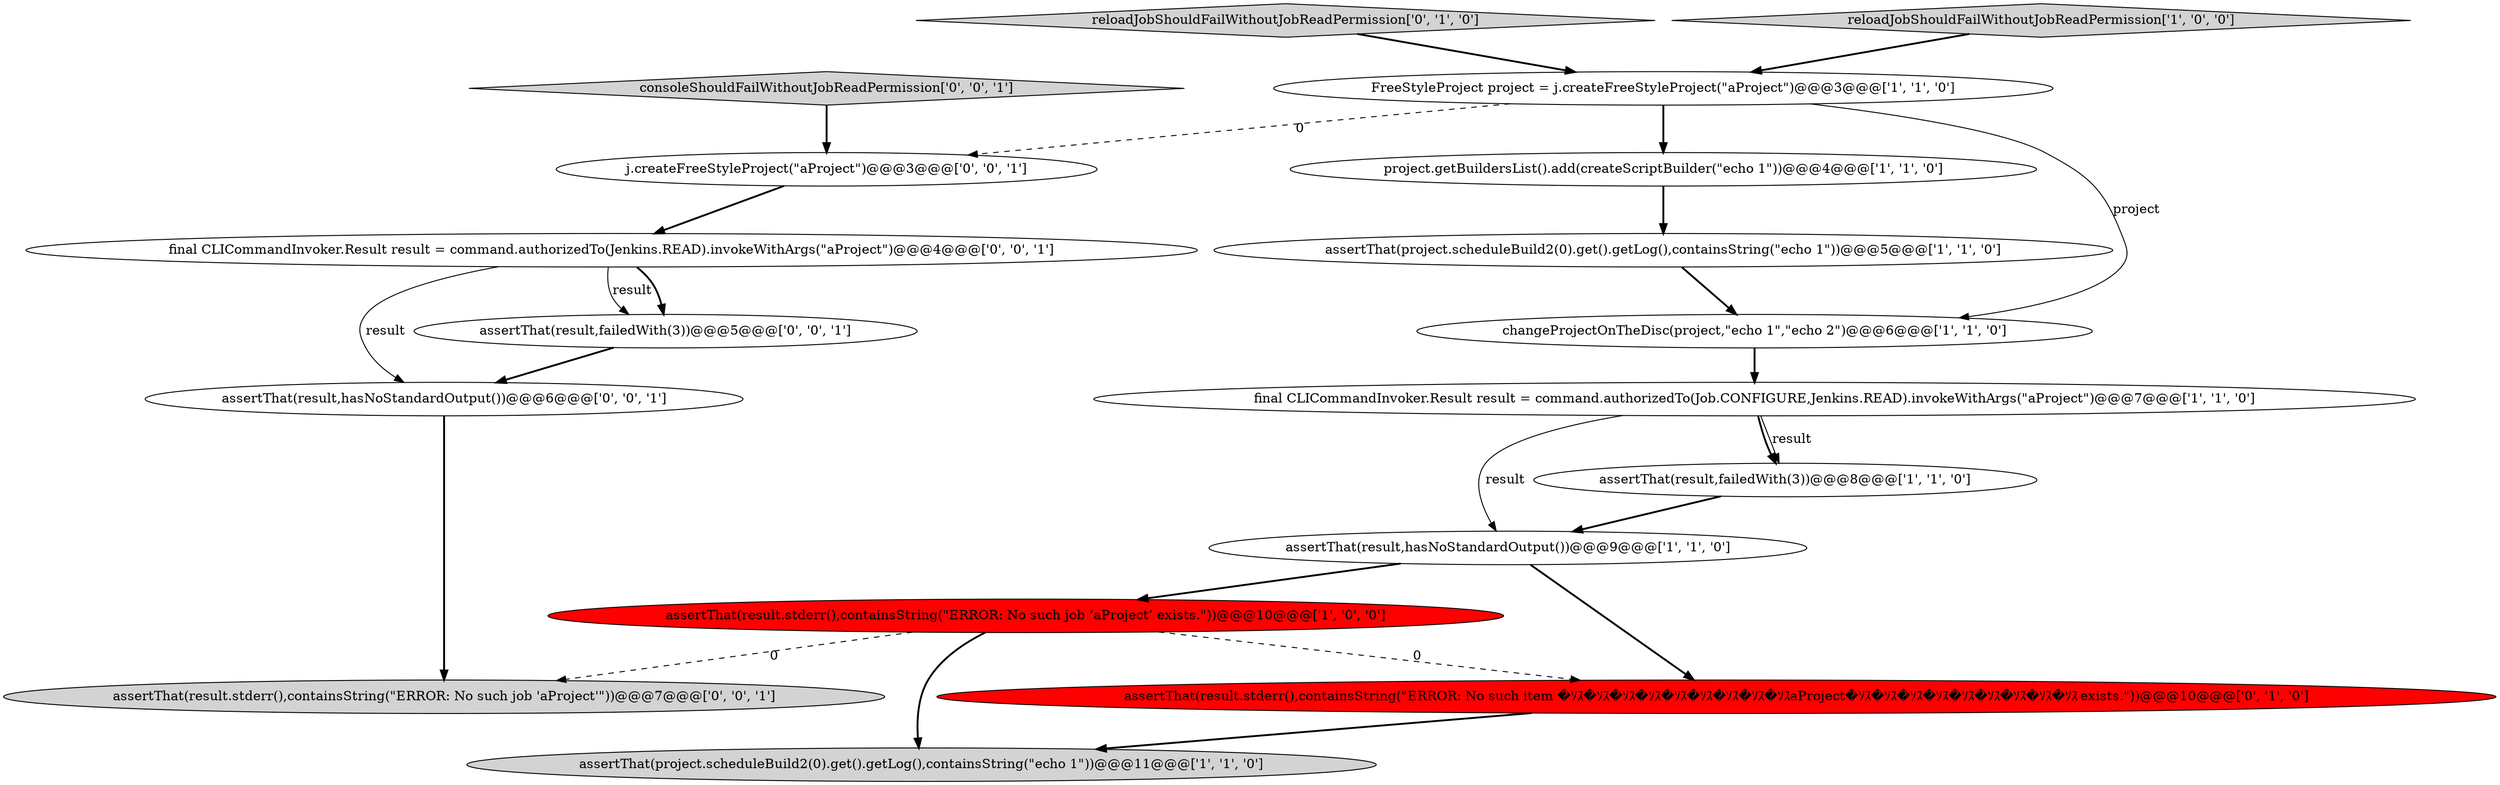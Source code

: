 digraph {
14 [style = filled, label = "assertThat(result,failedWith(3))@@@5@@@['0', '0', '1']", fillcolor = white, shape = ellipse image = "AAA0AAABBB3BBB"];
1 [style = filled, label = "assertThat(result,hasNoStandardOutput())@@@9@@@['1', '1', '0']", fillcolor = white, shape = ellipse image = "AAA0AAABBB1BBB"];
0 [style = filled, label = "FreeStyleProject project = j.createFreeStyleProject(\"aProject\")@@@3@@@['1', '1', '0']", fillcolor = white, shape = ellipse image = "AAA0AAABBB1BBB"];
12 [style = filled, label = "assertThat(result.stderr(),containsString(\"ERROR: No such job 'aProject'\"))@@@7@@@['0', '0', '1']", fillcolor = lightgray, shape = ellipse image = "AAA0AAABBB3BBB"];
13 [style = filled, label = "assertThat(result,hasNoStandardOutput())@@@6@@@['0', '0', '1']", fillcolor = white, shape = ellipse image = "AAA0AAABBB3BBB"];
9 [style = filled, label = "assertThat(result,failedWith(3))@@@8@@@['1', '1', '0']", fillcolor = white, shape = ellipse image = "AAA0AAABBB1BBB"];
2 [style = filled, label = "assertThat(project.scheduleBuild2(0).get().getLog(),containsString(\"echo 1\"))@@@5@@@['1', '1', '0']", fillcolor = white, shape = ellipse image = "AAA0AAABBB1BBB"];
15 [style = filled, label = "consoleShouldFailWithoutJobReadPermission['0', '0', '1']", fillcolor = lightgray, shape = diamond image = "AAA0AAABBB3BBB"];
16 [style = filled, label = "j.createFreeStyleProject(\"aProject\")@@@3@@@['0', '0', '1']", fillcolor = white, shape = ellipse image = "AAA0AAABBB3BBB"];
5 [style = filled, label = "changeProjectOnTheDisc(project,\"echo 1\",\"echo 2\")@@@6@@@['1', '1', '0']", fillcolor = white, shape = ellipse image = "AAA0AAABBB1BBB"];
10 [style = filled, label = "reloadJobShouldFailWithoutJobReadPermission['0', '1', '0']", fillcolor = lightgray, shape = diamond image = "AAA0AAABBB2BBB"];
3 [style = filled, label = "reloadJobShouldFailWithoutJobReadPermission['1', '0', '0']", fillcolor = lightgray, shape = diamond image = "AAA0AAABBB1BBB"];
4 [style = filled, label = "final CLICommandInvoker.Result result = command.authorizedTo(Job.CONFIGURE,Jenkins.READ).invokeWithArgs(\"aProject\")@@@7@@@['1', '1', '0']", fillcolor = white, shape = ellipse image = "AAA0AAABBB1BBB"];
11 [style = filled, label = "assertThat(result.stderr(),containsString(\"ERROR: No such item �ｿｽ�ｿｽ�ｿｽ�ｿｽ�ｿｽ�ｿｽ�ｿｽ�ｿｽ�ｿｽaProject�ｿｽ�ｿｽ�ｿｽ�ｿｽ�ｿｽ�ｿｽ�ｿｽ�ｿｽ�ｿｽ exists.\"))@@@10@@@['0', '1', '0']", fillcolor = red, shape = ellipse image = "AAA1AAABBB2BBB"];
7 [style = filled, label = "assertThat(project.scheduleBuild2(0).get().getLog(),containsString(\"echo 1\"))@@@11@@@['1', '1', '0']", fillcolor = lightgray, shape = ellipse image = "AAA0AAABBB1BBB"];
6 [style = filled, label = "assertThat(result.stderr(),containsString(\"ERROR: No such job ‘aProject’ exists.\"))@@@10@@@['1', '0', '0']", fillcolor = red, shape = ellipse image = "AAA1AAABBB1BBB"];
17 [style = filled, label = "final CLICommandInvoker.Result result = command.authorizedTo(Jenkins.READ).invokeWithArgs(\"aProject\")@@@4@@@['0', '0', '1']", fillcolor = white, shape = ellipse image = "AAA0AAABBB3BBB"];
8 [style = filled, label = "project.getBuildersList().add(createScriptBuilder(\"echo 1\"))@@@4@@@['1', '1', '0']", fillcolor = white, shape = ellipse image = "AAA0AAABBB1BBB"];
4->9 [style = bold, label=""];
6->11 [style = dashed, label="0"];
0->16 [style = dashed, label="0"];
16->17 [style = bold, label=""];
15->16 [style = bold, label=""];
17->13 [style = solid, label="result"];
3->0 [style = bold, label=""];
1->11 [style = bold, label=""];
6->12 [style = dashed, label="0"];
4->1 [style = solid, label="result"];
4->9 [style = solid, label="result"];
17->14 [style = solid, label="result"];
1->6 [style = bold, label=""];
13->12 [style = bold, label=""];
8->2 [style = bold, label=""];
17->14 [style = bold, label=""];
10->0 [style = bold, label=""];
5->4 [style = bold, label=""];
0->8 [style = bold, label=""];
0->5 [style = solid, label="project"];
14->13 [style = bold, label=""];
9->1 [style = bold, label=""];
6->7 [style = bold, label=""];
11->7 [style = bold, label=""];
2->5 [style = bold, label=""];
}
